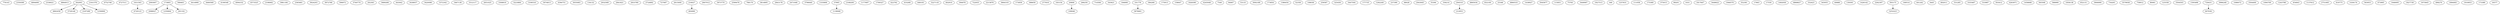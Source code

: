 digraph g {
776143;
2359399;
4894690;
2336021;
4864913;
4862458;
2161578;
4752746;
4727511;
4720123;
2093007;
2088027;
568463;
4414990;
3729146;
4460569;
4106548;
4094332;
4573525;
2198062;
3981184;
2365681;
3924203;
3872766;
596972;
3740774;
202363;
3689266;
443042;
3438937;
3420096;
3372342;
3467138;
3312117;
2651025;
3308919;
3223884;
3190516;
1250664;
3074813;
4394751;
3055083;
134132;
2932569;
2841821;
2833780;
2724892;
727087;
2615000;
216027;
2607012;
3973770;
2599476;
788170;
3814895;
2843178;
2471048;
3796640;
1335806;
1139068;
2187289;
2168200;
1177697;
37995;
1709327;
422792;
433268;
448193;
3227118;
402910;
173893;
394978;
722935;
1256906;
2215876;
302093;
3664319;
173859;
388659;
277816;
183154;
109046;
266250;
714584;
343621;
184808;
101776;
1631563;
384266;
175913;
158647;
1828390;
4245046;
7540;
94067;
53133;
3092189;
173854;
1386454;
52358;
108036;
259587;
325456;
3447504;
177735;
1262240;
237390;
68028;
2043045;
55394;
336214;
204510;
4865034;
832100;
25346;
4860533;
1438927;
5045877;
115851;
75783;
3449067;
1927513;
349;
1257631;
111058;
175369;
375015;
99201;
1031;
1817647;
3448622;
1946570;
352381;
17663;
17550;
1492936;
4868827;
332423;
345955;
40888;
139393;
20806;
1426142;
492690;
2262397;
3252223;
169514;
441242;
3445;
492011;
531285;
1035467;
533987;
3876661;
503412;
4263971;
1458668;
565508;
588990;
1858138;
593175;
652131;
3906990;
212953;
734263;
3579936;
758912;
80061;
125558;
3504503;
1595496;
729431;
3996248;
1086072;
3504400;
1094709;
1243798;
454843;
1137612;
291102;
2751065;
619775;
607636;
1436174;
563953;
473995;
1648095;
1827739;
1975845;
498270;
1894083;
1919953;
173389;
16577;
101776 -> 3876661 [ weight="1"]
20806 -> 109046 [ weight="1"]
173893 -> 291102 [ weight="1"]
173893 -> 1250664 [ weight="1"]
173893 -> 2088027 [ weight="1"]
204510 -> 212953 [ weight="1"]
302093 -> 1256906 [ weight="1"]
302093 -> 2187289 [ weight="1"]
302093 -> 3729146 [ weight="1"]
302093 -> 4862458 [ weight="1"]
593175 -> 3252223 [ weight="1"]
729431 -> 607636 [ weight="1"]
1631563 -> 4720123 [ weight="1"]
37995 -> 1139068 [ weight="1"]
216027 -> 492690 [ weight="1"]
}